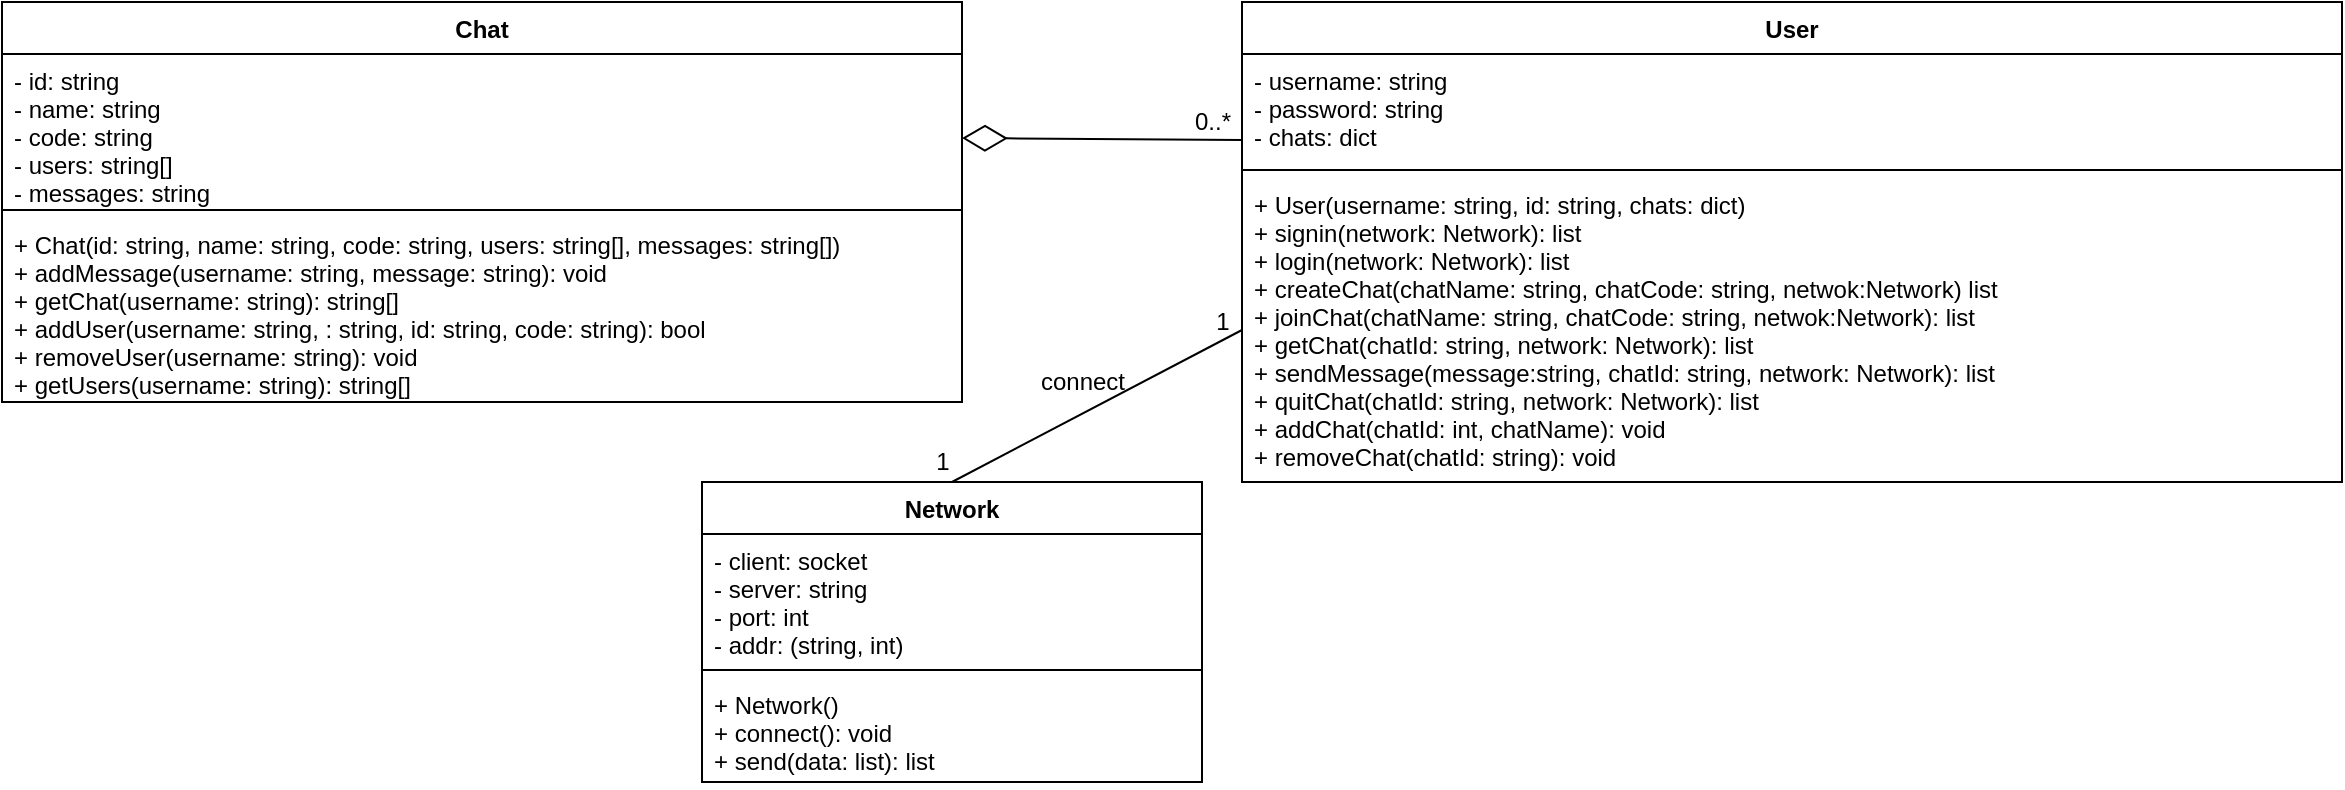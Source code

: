 <mxfile version="14.6.6" type="device"><diagram id="GqEEo5jgP8mBxu6WjcN6" name="Page-1"><mxGraphModel dx="2249" dy="762" grid="1" gridSize="10" guides="1" tooltips="1" connect="1" arrows="1" fold="1" page="1" pageScale="1" pageWidth="827" pageHeight="1169" math="0" shadow="0"><root><mxCell id="0"/><mxCell id="1" parent="0"/><mxCell id="F3LAsYsFlvXaW4aioUgu-1" value="User" style="swimlane;fontStyle=1;align=center;verticalAlign=top;childLayout=stackLayout;horizontal=1;startSize=26;horizontalStack=0;resizeParent=1;resizeParentMax=0;resizeLast=0;collapsible=1;marginBottom=0;" parent="1" vertex="1"><mxGeometry x="510" y="120" width="550" height="240" as="geometry"/></mxCell><mxCell id="F3LAsYsFlvXaW4aioUgu-2" value="- username: string&#10;- password: string&#10;- chats: dict" style="text;strokeColor=none;fillColor=none;align=left;verticalAlign=top;spacingLeft=4;spacingRight=4;overflow=hidden;rotatable=0;points=[[0,0.5],[1,0.5]];portConstraint=eastwest;" parent="F3LAsYsFlvXaW4aioUgu-1" vertex="1"><mxGeometry y="26" width="550" height="54" as="geometry"/></mxCell><mxCell id="F3LAsYsFlvXaW4aioUgu-3" value="" style="line;strokeWidth=1;fillColor=none;align=left;verticalAlign=middle;spacingTop=-1;spacingLeft=3;spacingRight=3;rotatable=0;labelPosition=right;points=[];portConstraint=eastwest;" parent="F3LAsYsFlvXaW4aioUgu-1" vertex="1"><mxGeometry y="80" width="550" height="8" as="geometry"/></mxCell><mxCell id="F3LAsYsFlvXaW4aioUgu-4" value="+ User(username: string, id: string, chats: dict)&#10;+ signin(network: Network): list&#10;+ login(network: Network): list&#10;+ createChat(chatName: string, chatCode: string, netwok:Network) list&#10;+ joinChat(chatName: string, chatCode: string, netwok:Network): list&#10;+ getChat(chatId: string, network: Network): list&#10;+ sendMessage(message:string, chatId: string, network: Network): list&#10;+ quitChat(chatId: string, network: Network): list&#10;+ addChat(chatId: int, chatName): void&#10;+ removeChat(chatId: string): void" style="text;strokeColor=none;fillColor=none;align=left;verticalAlign=top;spacingLeft=4;spacingRight=4;overflow=hidden;rotatable=0;points=[[0,0.5],[1,0.5]];portConstraint=eastwest;" parent="F3LAsYsFlvXaW4aioUgu-1" vertex="1"><mxGeometry y="88" width="550" height="152" as="geometry"/></mxCell><mxCell id="F3LAsYsFlvXaW4aioUgu-5" value="Chat" style="swimlane;fontStyle=1;align=center;verticalAlign=top;childLayout=stackLayout;horizontal=1;startSize=26;horizontalStack=0;resizeParent=1;resizeParentMax=0;resizeLast=0;collapsible=1;marginBottom=0;" parent="1" vertex="1"><mxGeometry x="-110" y="120" width="480" height="200" as="geometry"/></mxCell><mxCell id="F3LAsYsFlvXaW4aioUgu-6" value="- id: string&#10;- name: string&#10;- code: string&#10;- users: string[]&#10;- messages: string" style="text;strokeColor=none;fillColor=none;align=left;verticalAlign=top;spacingLeft=4;spacingRight=4;overflow=hidden;rotatable=0;points=[[0,0.5],[1,0.5]];portConstraint=eastwest;" parent="F3LAsYsFlvXaW4aioUgu-5" vertex="1"><mxGeometry y="26" width="480" height="74" as="geometry"/></mxCell><mxCell id="F3LAsYsFlvXaW4aioUgu-7" value="" style="line;strokeWidth=1;fillColor=none;align=left;verticalAlign=middle;spacingTop=-1;spacingLeft=3;spacingRight=3;rotatable=0;labelPosition=right;points=[];portConstraint=eastwest;" parent="F3LAsYsFlvXaW4aioUgu-5" vertex="1"><mxGeometry y="100" width="480" height="8" as="geometry"/></mxCell><mxCell id="F3LAsYsFlvXaW4aioUgu-8" value="+ Chat(id: string, name: string, code: string, users: string[], messages: string[])&#10;+ addMessage(username: string, message: string): void&#10;+ getChat(username: string): string[]&#10;+ addUser(username: string, : string, id: string, code: string): bool&#10;+ removeUser(username: string): void&#10;+ getUsers(username: string): string[]" style="text;strokeColor=none;fillColor=none;align=left;verticalAlign=top;spacingLeft=4;spacingRight=4;overflow=hidden;rotatable=0;points=[[0,0.5],[1,0.5]];portConstraint=eastwest;" parent="F3LAsYsFlvXaW4aioUgu-5" vertex="1"><mxGeometry y="108" width="480" height="92" as="geometry"/></mxCell><mxCell id="F3LAsYsFlvXaW4aioUgu-9" value="Network" style="swimlane;fontStyle=1;align=center;verticalAlign=top;childLayout=stackLayout;horizontal=1;startSize=26;horizontalStack=0;resizeParent=1;resizeParentMax=0;resizeLast=0;collapsible=1;marginBottom=0;" parent="1" vertex="1"><mxGeometry x="240" y="360" width="250" height="150" as="geometry"/></mxCell><mxCell id="F3LAsYsFlvXaW4aioUgu-10" value="- client: socket&#10;- server: string&#10;- port: int&#10;- addr: (string, int)" style="text;strokeColor=none;fillColor=none;align=left;verticalAlign=top;spacingLeft=4;spacingRight=4;overflow=hidden;rotatable=0;points=[[0,0.5],[1,0.5]];portConstraint=eastwest;" parent="F3LAsYsFlvXaW4aioUgu-9" vertex="1"><mxGeometry y="26" width="250" height="64" as="geometry"/></mxCell><mxCell id="F3LAsYsFlvXaW4aioUgu-11" value="" style="line;strokeWidth=1;fillColor=none;align=left;verticalAlign=middle;spacingTop=-1;spacingLeft=3;spacingRight=3;rotatable=0;labelPosition=right;points=[];portConstraint=eastwest;" parent="F3LAsYsFlvXaW4aioUgu-9" vertex="1"><mxGeometry y="90" width="250" height="8" as="geometry"/></mxCell><mxCell id="F3LAsYsFlvXaW4aioUgu-12" value="+ Network()&#10;+ connect(): void&#10;+ send(data: list): list" style="text;strokeColor=none;fillColor=none;align=left;verticalAlign=top;spacingLeft=4;spacingRight=4;overflow=hidden;rotatable=0;points=[[0,0.5],[1,0.5]];portConstraint=eastwest;" parent="F3LAsYsFlvXaW4aioUgu-9" vertex="1"><mxGeometry y="98" width="250" height="52" as="geometry"/></mxCell><mxCell id="F3LAsYsFlvXaW4aioUgu-13" value="" style="endArrow=none;html=1;exitX=0.5;exitY=0;exitDx=0;exitDy=0;entryX=0;entryY=0.5;entryDx=0;entryDy=0;endFill=0;startArrow=none;startFill=0;startSize=20;" parent="1" source="F3LAsYsFlvXaW4aioUgu-9" target="F3LAsYsFlvXaW4aioUgu-4" edge="1"><mxGeometry width="50" height="50" relative="1" as="geometry"><mxPoint x="180" y="320" as="sourcePoint"/><mxPoint x="200" y="280" as="targetPoint"/></mxGeometry></mxCell><mxCell id="F3LAsYsFlvXaW4aioUgu-14" value="" style="endArrow=none;html=1;startSize=20;startArrow=diamondThin;startFill=0;" parent="1" edge="1"><mxGeometry width="50" height="50" relative="1" as="geometry"><mxPoint x="370" y="188" as="sourcePoint"/><mxPoint x="510" y="189" as="targetPoint"/></mxGeometry></mxCell><mxCell id="F3LAsYsFlvXaW4aioUgu-15" value="1" style="text;html=1;align=center;verticalAlign=middle;resizable=0;points=[];autosize=1;strokeColor=none;" parent="1" vertex="1"><mxGeometry x="490" y="270" width="20" height="20" as="geometry"/></mxCell><mxCell id="F3LAsYsFlvXaW4aioUgu-17" value="0..*" style="text;html=1;align=center;verticalAlign=middle;resizable=0;points=[];autosize=1;strokeColor=none;" parent="1" vertex="1"><mxGeometry x="480" y="170" width="30" height="20" as="geometry"/></mxCell><mxCell id="qEfng6RAXUtFv65dzK6O-1" value="connect" style="text;html=1;align=center;verticalAlign=middle;resizable=0;points=[];autosize=1;strokeColor=none;" vertex="1" parent="1"><mxGeometry x="400" y="300" width="60" height="20" as="geometry"/></mxCell><mxCell id="qEfng6RAXUtFv65dzK6O-2" value="1" style="text;html=1;align=center;verticalAlign=middle;resizable=0;points=[];autosize=1;strokeColor=none;" vertex="1" parent="1"><mxGeometry x="350" y="340" width="20" height="20" as="geometry"/></mxCell></root></mxGraphModel></diagram></mxfile>